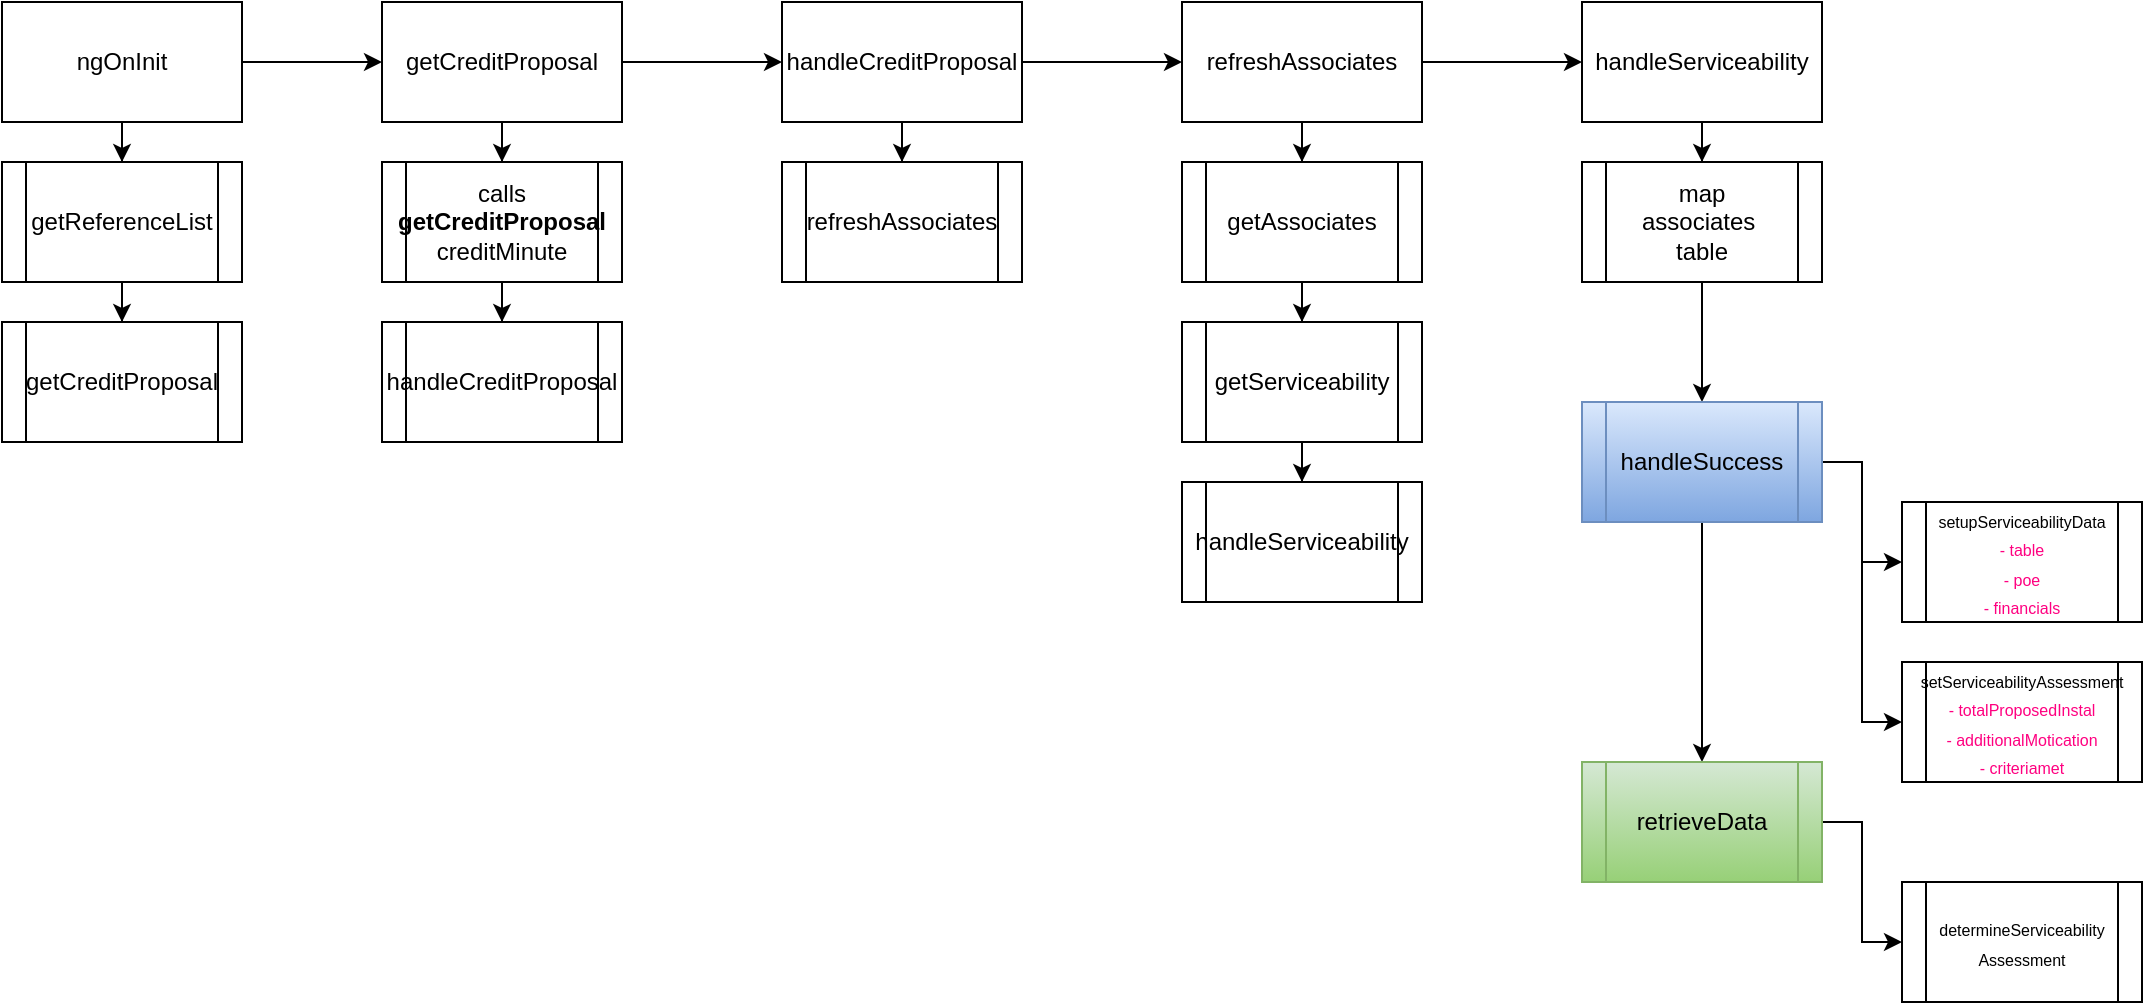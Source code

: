 <mxfile version="22.1.4" type="github">
  <diagram name="Page-1" id="32Wk3MskSCTwpcrov239">
    <mxGraphModel dx="989" dy="538" grid="1" gridSize="10" guides="1" tooltips="1" connect="1" arrows="1" fold="1" page="1" pageScale="1" pageWidth="827" pageHeight="1169" math="0" shadow="0">
      <root>
        <mxCell id="0" />
        <mxCell id="1" parent="0" />
        <mxCell id="ioZL63S2sf2P4TOJr6K0-12" style="edgeStyle=orthogonalEdgeStyle;rounded=0;orthogonalLoop=1;jettySize=auto;html=1;entryX=0.5;entryY=0;entryDx=0;entryDy=0;" edge="1" parent="1" source="ioZL63S2sf2P4TOJr6K0-1" target="ioZL63S2sf2P4TOJr6K0-2">
          <mxGeometry relative="1" as="geometry" />
        </mxCell>
        <mxCell id="ioZL63S2sf2P4TOJr6K0-14" value="" style="edgeStyle=orthogonalEdgeStyle;rounded=0;orthogonalLoop=1;jettySize=auto;html=1;" edge="1" parent="1" source="ioZL63S2sf2P4TOJr6K0-1" target="ioZL63S2sf2P4TOJr6K0-13">
          <mxGeometry relative="1" as="geometry" />
        </mxCell>
        <mxCell id="ioZL63S2sf2P4TOJr6K0-1" value="ngOnInit" style="rounded=0;whiteSpace=wrap;html=1;" vertex="1" parent="1">
          <mxGeometry x="10" y="20" width="120" height="60" as="geometry" />
        </mxCell>
        <mxCell id="ioZL63S2sf2P4TOJr6K0-4" value="" style="edgeStyle=orthogonalEdgeStyle;rounded=0;orthogonalLoop=1;jettySize=auto;html=1;" edge="1" parent="1" source="ioZL63S2sf2P4TOJr6K0-2" target="ioZL63S2sf2P4TOJr6K0-3">
          <mxGeometry relative="1" as="geometry" />
        </mxCell>
        <mxCell id="ioZL63S2sf2P4TOJr6K0-2" value="getReferenceList" style="shape=process;whiteSpace=wrap;html=1;backgroundOutline=1;" vertex="1" parent="1">
          <mxGeometry x="10" y="100" width="120" height="60" as="geometry" />
        </mxCell>
        <mxCell id="ioZL63S2sf2P4TOJr6K0-3" value="getCreditProposal" style="shape=process;whiteSpace=wrap;html=1;backgroundOutline=1;" vertex="1" parent="1">
          <mxGeometry x="10" y="180" width="120" height="60" as="geometry" />
        </mxCell>
        <mxCell id="ioZL63S2sf2P4TOJr6K0-16" value="" style="edgeStyle=orthogonalEdgeStyle;rounded=0;orthogonalLoop=1;jettySize=auto;html=1;" edge="1" parent="1" source="ioZL63S2sf2P4TOJr6K0-13" target="ioZL63S2sf2P4TOJr6K0-15">
          <mxGeometry relative="1" as="geometry" />
        </mxCell>
        <mxCell id="ioZL63S2sf2P4TOJr6K0-20" value="" style="edgeStyle=orthogonalEdgeStyle;rounded=0;orthogonalLoop=1;jettySize=auto;html=1;" edge="1" parent="1" source="ioZL63S2sf2P4TOJr6K0-13" target="ioZL63S2sf2P4TOJr6K0-19">
          <mxGeometry relative="1" as="geometry" />
        </mxCell>
        <mxCell id="ioZL63S2sf2P4TOJr6K0-13" value="getCreditProposal" style="rounded=0;whiteSpace=wrap;html=1;" vertex="1" parent="1">
          <mxGeometry x="200" y="20" width="120" height="60" as="geometry" />
        </mxCell>
        <mxCell id="ioZL63S2sf2P4TOJr6K0-18" value="" style="edgeStyle=orthogonalEdgeStyle;rounded=0;orthogonalLoop=1;jettySize=auto;html=1;" edge="1" parent="1" source="ioZL63S2sf2P4TOJr6K0-15" target="ioZL63S2sf2P4TOJr6K0-17">
          <mxGeometry relative="1" as="geometry" />
        </mxCell>
        <mxCell id="ioZL63S2sf2P4TOJr6K0-15" value="calls&lt;br&gt;&lt;b&gt;getCreditProposal&lt;/b&gt;&lt;br&gt;creditMinute" style="shape=process;whiteSpace=wrap;html=1;backgroundOutline=1;rounded=0;" vertex="1" parent="1">
          <mxGeometry x="200" y="100" width="120" height="60" as="geometry" />
        </mxCell>
        <mxCell id="ioZL63S2sf2P4TOJr6K0-17" value="handleCreditProposal" style="shape=process;whiteSpace=wrap;html=1;backgroundOutline=1;rounded=0;" vertex="1" parent="1">
          <mxGeometry x="200" y="180" width="120" height="60" as="geometry" />
        </mxCell>
        <mxCell id="ioZL63S2sf2P4TOJr6K0-22" value="" style="edgeStyle=orthogonalEdgeStyle;rounded=0;orthogonalLoop=1;jettySize=auto;html=1;" edge="1" parent="1" source="ioZL63S2sf2P4TOJr6K0-19" target="ioZL63S2sf2P4TOJr6K0-21">
          <mxGeometry relative="1" as="geometry" />
        </mxCell>
        <mxCell id="ioZL63S2sf2P4TOJr6K0-24" value="" style="edgeStyle=orthogonalEdgeStyle;rounded=0;orthogonalLoop=1;jettySize=auto;html=1;" edge="1" parent="1" source="ioZL63S2sf2P4TOJr6K0-19" target="ioZL63S2sf2P4TOJr6K0-23">
          <mxGeometry relative="1" as="geometry" />
        </mxCell>
        <mxCell id="ioZL63S2sf2P4TOJr6K0-19" value="handleCreditProposal" style="whiteSpace=wrap;html=1;rounded=0;" vertex="1" parent="1">
          <mxGeometry x="400" y="20" width="120" height="60" as="geometry" />
        </mxCell>
        <mxCell id="ioZL63S2sf2P4TOJr6K0-21" value="refreshAssociates" style="shape=process;whiteSpace=wrap;html=1;backgroundOutline=1;rounded=0;" vertex="1" parent="1">
          <mxGeometry x="400" y="100" width="120" height="60" as="geometry" />
        </mxCell>
        <mxCell id="ioZL63S2sf2P4TOJr6K0-26" value="" style="edgeStyle=orthogonalEdgeStyle;rounded=0;orthogonalLoop=1;jettySize=auto;html=1;" edge="1" parent="1" source="ioZL63S2sf2P4TOJr6K0-23" target="ioZL63S2sf2P4TOJr6K0-25">
          <mxGeometry relative="1" as="geometry" />
        </mxCell>
        <mxCell id="ioZL63S2sf2P4TOJr6K0-30" value="" style="edgeStyle=orthogonalEdgeStyle;rounded=0;orthogonalLoop=1;jettySize=auto;html=1;" edge="1" parent="1" source="ioZL63S2sf2P4TOJr6K0-23" target="ioZL63S2sf2P4TOJr6K0-29">
          <mxGeometry relative="1" as="geometry" />
        </mxCell>
        <mxCell id="ioZL63S2sf2P4TOJr6K0-23" value="refreshAssociates" style="whiteSpace=wrap;html=1;rounded=0;" vertex="1" parent="1">
          <mxGeometry x="600" y="20" width="120" height="60" as="geometry" />
        </mxCell>
        <mxCell id="ioZL63S2sf2P4TOJr6K0-28" value="" style="edgeStyle=orthogonalEdgeStyle;rounded=0;orthogonalLoop=1;jettySize=auto;html=1;" edge="1" parent="1" source="ioZL63S2sf2P4TOJr6K0-25" target="ioZL63S2sf2P4TOJr6K0-27">
          <mxGeometry relative="1" as="geometry" />
        </mxCell>
        <mxCell id="ioZL63S2sf2P4TOJr6K0-25" value="getAssociates" style="shape=process;whiteSpace=wrap;html=1;backgroundOutline=1;rounded=0;" vertex="1" parent="1">
          <mxGeometry x="600" y="100" width="120" height="60" as="geometry" />
        </mxCell>
        <mxCell id="ioZL63S2sf2P4TOJr6K0-34" value="" style="edgeStyle=orthogonalEdgeStyle;rounded=0;orthogonalLoop=1;jettySize=auto;html=1;" edge="1" parent="1" source="ioZL63S2sf2P4TOJr6K0-27" target="ioZL63S2sf2P4TOJr6K0-33">
          <mxGeometry relative="1" as="geometry" />
        </mxCell>
        <mxCell id="ioZL63S2sf2P4TOJr6K0-27" value="getServiceability" style="shape=process;whiteSpace=wrap;html=1;backgroundOutline=1;rounded=0;" vertex="1" parent="1">
          <mxGeometry x="600" y="180" width="120" height="60" as="geometry" />
        </mxCell>
        <mxCell id="ioZL63S2sf2P4TOJr6K0-36" value="" style="edgeStyle=orthogonalEdgeStyle;rounded=0;orthogonalLoop=1;jettySize=auto;html=1;" edge="1" parent="1" source="ioZL63S2sf2P4TOJr6K0-29" target="ioZL63S2sf2P4TOJr6K0-35">
          <mxGeometry relative="1" as="geometry" />
        </mxCell>
        <mxCell id="ioZL63S2sf2P4TOJr6K0-29" value="handleServiceability" style="whiteSpace=wrap;html=1;rounded=0;" vertex="1" parent="1">
          <mxGeometry x="800" y="20" width="120" height="60" as="geometry" />
        </mxCell>
        <mxCell id="ioZL63S2sf2P4TOJr6K0-33" value="handleServiceability" style="shape=process;whiteSpace=wrap;html=1;backgroundOutline=1;rounded=0;" vertex="1" parent="1">
          <mxGeometry x="600" y="260" width="120" height="60" as="geometry" />
        </mxCell>
        <mxCell id="ioZL63S2sf2P4TOJr6K0-38" value="" style="edgeStyle=orthogonalEdgeStyle;rounded=0;orthogonalLoop=1;jettySize=auto;html=1;" edge="1" parent="1" source="ioZL63S2sf2P4TOJr6K0-35" target="ioZL63S2sf2P4TOJr6K0-37">
          <mxGeometry relative="1" as="geometry" />
        </mxCell>
        <mxCell id="ioZL63S2sf2P4TOJr6K0-35" value="map&lt;br&gt;associates&amp;nbsp;&lt;br&gt;table" style="shape=process;whiteSpace=wrap;html=1;backgroundOutline=1;rounded=0;" vertex="1" parent="1">
          <mxGeometry x="800" y="100" width="120" height="60" as="geometry" />
        </mxCell>
        <mxCell id="ioZL63S2sf2P4TOJr6K0-40" value="" style="edgeStyle=orthogonalEdgeStyle;rounded=0;orthogonalLoop=1;jettySize=auto;html=1;" edge="1" parent="1" source="ioZL63S2sf2P4TOJr6K0-37" target="ioZL63S2sf2P4TOJr6K0-39">
          <mxGeometry relative="1" as="geometry" />
        </mxCell>
        <mxCell id="ioZL63S2sf2P4TOJr6K0-42" value="" style="edgeStyle=orthogonalEdgeStyle;rounded=0;orthogonalLoop=1;jettySize=auto;html=1;" edge="1" parent="1" source="ioZL63S2sf2P4TOJr6K0-37" target="ioZL63S2sf2P4TOJr6K0-41">
          <mxGeometry relative="1" as="geometry" />
        </mxCell>
        <mxCell id="ioZL63S2sf2P4TOJr6K0-44" style="edgeStyle=orthogonalEdgeStyle;rounded=0;orthogonalLoop=1;jettySize=auto;html=1;entryX=0;entryY=0.5;entryDx=0;entryDy=0;" edge="1" parent="1" source="ioZL63S2sf2P4TOJr6K0-37" target="ioZL63S2sf2P4TOJr6K0-43">
          <mxGeometry relative="1" as="geometry" />
        </mxCell>
        <mxCell id="ioZL63S2sf2P4TOJr6K0-37" value="handleSuccess" style="shape=process;whiteSpace=wrap;html=1;backgroundOutline=1;rounded=0;fillColor=#dae8fc;gradientColor=#7ea6e0;strokeColor=#6c8ebf;" vertex="1" parent="1">
          <mxGeometry x="800" y="220" width="120" height="60" as="geometry" />
        </mxCell>
        <mxCell id="ioZL63S2sf2P4TOJr6K0-48" value="" style="edgeStyle=orthogonalEdgeStyle;rounded=0;orthogonalLoop=1;jettySize=auto;html=1;" edge="1" parent="1" source="ioZL63S2sf2P4TOJr6K0-39" target="ioZL63S2sf2P4TOJr6K0-47">
          <mxGeometry relative="1" as="geometry" />
        </mxCell>
        <mxCell id="ioZL63S2sf2P4TOJr6K0-39" value="retrieveData" style="shape=process;whiteSpace=wrap;html=1;backgroundOutline=1;rounded=0;fillColor=#d5e8d4;gradientColor=#97d077;strokeColor=#82b366;" vertex="1" parent="1">
          <mxGeometry x="800" y="400" width="120" height="60" as="geometry" />
        </mxCell>
        <mxCell id="ioZL63S2sf2P4TOJr6K0-41" value="&lt;font style=&quot;font-size: 8px;&quot;&gt;setupServiceabilityData&lt;br&gt;&lt;font color=&quot;#ff0080&quot;&gt;- table&lt;br&gt;- poe&lt;br&gt;- financials&lt;/font&gt;&lt;br&gt;&lt;/font&gt;" style="shape=process;whiteSpace=wrap;html=1;backgroundOutline=1;rounded=0;" vertex="1" parent="1">
          <mxGeometry x="960" y="270" width="120" height="60" as="geometry" />
        </mxCell>
        <mxCell id="ioZL63S2sf2P4TOJr6K0-43" value="&lt;font style=&quot;font-size: 8px;&quot;&gt;setServiceabilityAssessment&lt;br&gt;&lt;font color=&quot;#ff0080&quot;&gt;- totalProposedInstal&lt;br&gt;- additionalMotication&lt;br&gt;- criteriamet&lt;/font&gt;&lt;br&gt;&lt;/font&gt;" style="shape=process;whiteSpace=wrap;html=1;backgroundOutline=1;rounded=0;" vertex="1" parent="1">
          <mxGeometry x="960" y="350" width="120" height="60" as="geometry" />
        </mxCell>
        <mxCell id="ioZL63S2sf2P4TOJr6K0-47" value="&lt;font style=&quot;font-size: 8px;&quot;&gt;determineServiceability&lt;br&gt;Assessment&lt;/font&gt;" style="shape=process;whiteSpace=wrap;html=1;backgroundOutline=1;rounded=0;" vertex="1" parent="1">
          <mxGeometry x="960" y="460" width="120" height="60" as="geometry" />
        </mxCell>
      </root>
    </mxGraphModel>
  </diagram>
</mxfile>
